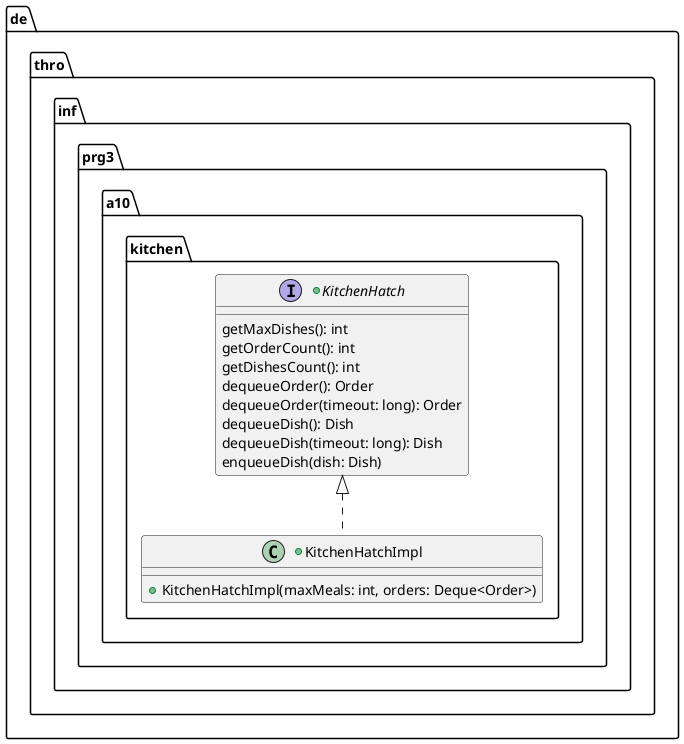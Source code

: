 @startuml KitchenHatch

package de.thro.inf.prg3.a10.kitchen {
    +interface KitchenHatch {
        getMaxDishes(): int
        getOrderCount(): int
        getDishesCount(): int
        dequeueOrder(): Order
        dequeueOrder(timeout: long): Order
        dequeueDish(): Dish
        dequeueDish(timeout: long): Dish
        enqueueDish(dish: Dish)
    }

    +class KitchenHatchImpl implements KitchenHatch {
        +KitchenHatchImpl(maxMeals: int, orders: Deque<Order>)
    }
}

@enduml
